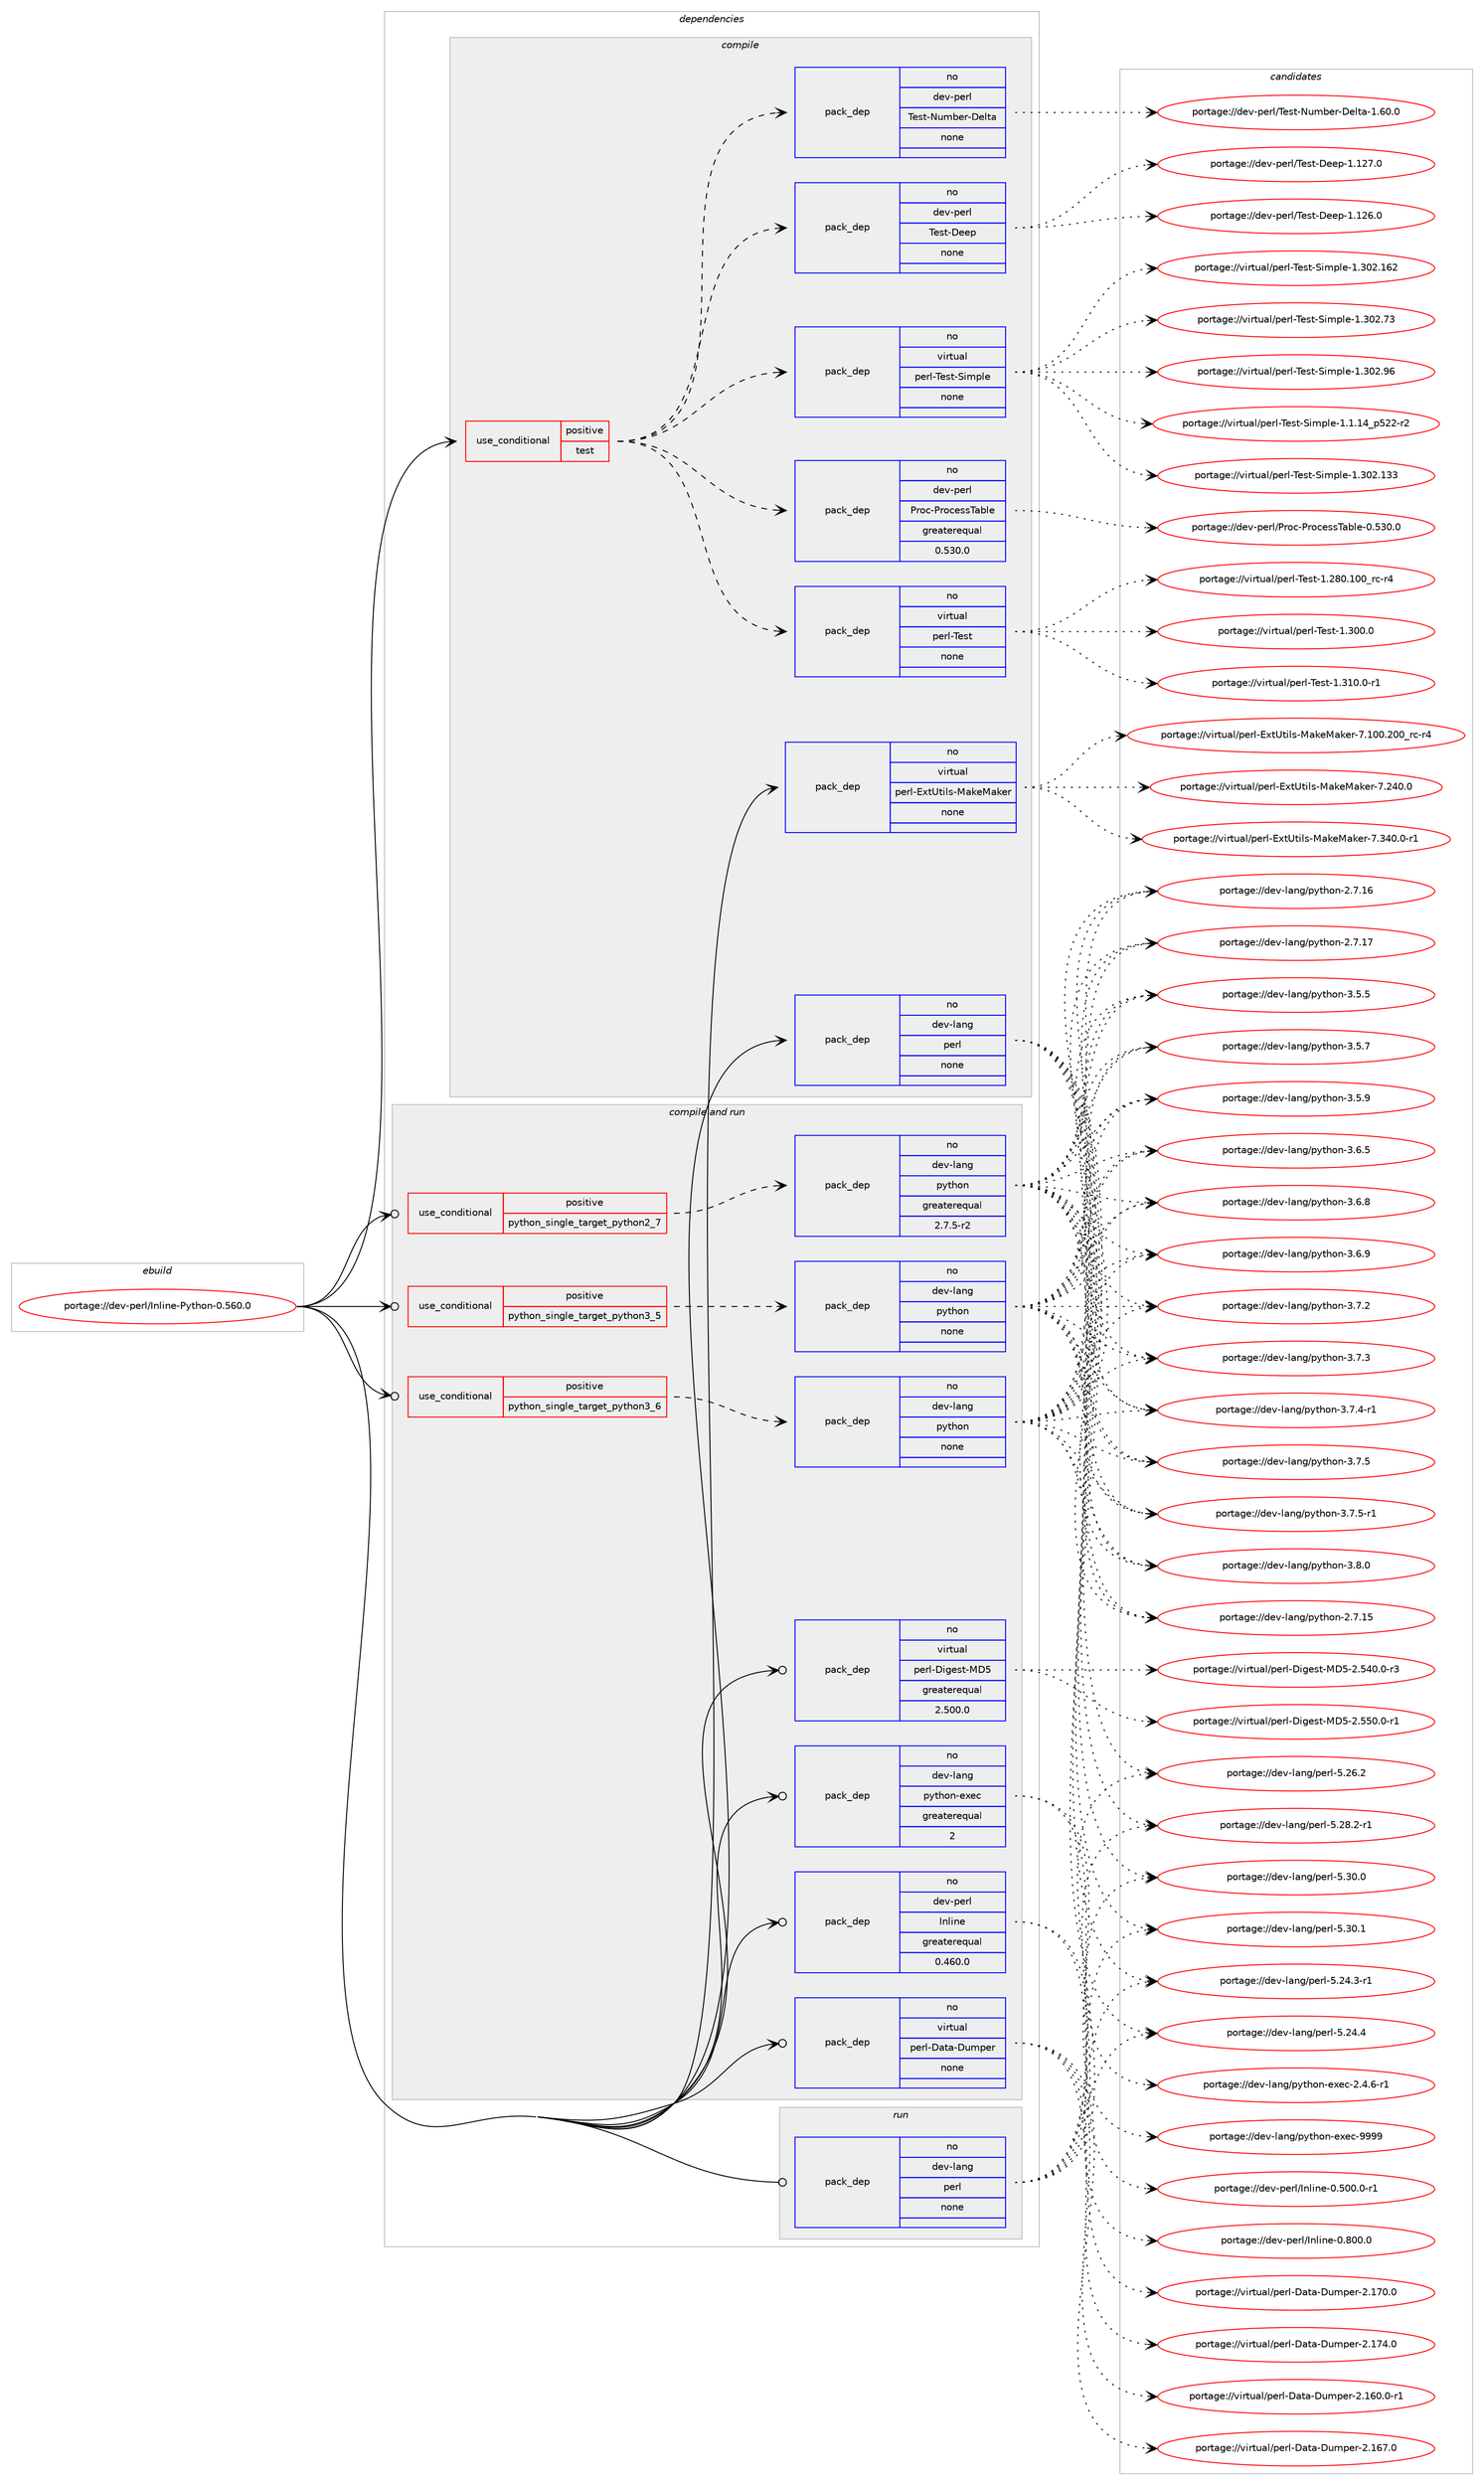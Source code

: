 digraph prolog {

# *************
# Graph options
# *************

newrank=true;
concentrate=true;
compound=true;
graph [rankdir=LR,fontname=Helvetica,fontsize=10,ranksep=1.5];#, ranksep=2.5, nodesep=0.2];
edge  [arrowhead=vee];
node  [fontname=Helvetica,fontsize=10];

# **********
# The ebuild
# **********

subgraph cluster_leftcol {
color=gray;
rank=same;
label=<<i>ebuild</i>>;
id [label="portage://dev-perl/Inline-Python-0.560.0", color=red, width=4, href="../dev-perl/Inline-Python-0.560.0.svg"];
}

# ****************
# The dependencies
# ****************

subgraph cluster_midcol {
color=gray;
label=<<i>dependencies</i>>;
subgraph cluster_compile {
fillcolor="#eeeeee";
style=filled;
label=<<i>compile</i>>;
subgraph cond23108 {
dependency114577 [label=<<TABLE BORDER="0" CELLBORDER="1" CELLSPACING="0" CELLPADDING="4"><TR><TD ROWSPAN="3" CELLPADDING="10">use_conditional</TD></TR><TR><TD>positive</TD></TR><TR><TD>test</TD></TR></TABLE>>, shape=none, color=red];
subgraph pack88286 {
dependency114578 [label=<<TABLE BORDER="0" CELLBORDER="1" CELLSPACING="0" CELLPADDING="4" WIDTH="220"><TR><TD ROWSPAN="6" CELLPADDING="30">pack_dep</TD></TR><TR><TD WIDTH="110">no</TD></TR><TR><TD>dev-perl</TD></TR><TR><TD>Proc-ProcessTable</TD></TR><TR><TD>greaterequal</TD></TR><TR><TD>0.530.0</TD></TR></TABLE>>, shape=none, color=blue];
}
dependency114577:e -> dependency114578:w [weight=20,style="dashed",arrowhead="vee"];
subgraph pack88287 {
dependency114579 [label=<<TABLE BORDER="0" CELLBORDER="1" CELLSPACING="0" CELLPADDING="4" WIDTH="220"><TR><TD ROWSPAN="6" CELLPADDING="30">pack_dep</TD></TR><TR><TD WIDTH="110">no</TD></TR><TR><TD>virtual</TD></TR><TR><TD>perl-Test-Simple</TD></TR><TR><TD>none</TD></TR><TR><TD></TD></TR></TABLE>>, shape=none, color=blue];
}
dependency114577:e -> dependency114579:w [weight=20,style="dashed",arrowhead="vee"];
subgraph pack88288 {
dependency114580 [label=<<TABLE BORDER="0" CELLBORDER="1" CELLSPACING="0" CELLPADDING="4" WIDTH="220"><TR><TD ROWSPAN="6" CELLPADDING="30">pack_dep</TD></TR><TR><TD WIDTH="110">no</TD></TR><TR><TD>dev-perl</TD></TR><TR><TD>Test-Deep</TD></TR><TR><TD>none</TD></TR><TR><TD></TD></TR></TABLE>>, shape=none, color=blue];
}
dependency114577:e -> dependency114580:w [weight=20,style="dashed",arrowhead="vee"];
subgraph pack88289 {
dependency114581 [label=<<TABLE BORDER="0" CELLBORDER="1" CELLSPACING="0" CELLPADDING="4" WIDTH="220"><TR><TD ROWSPAN="6" CELLPADDING="30">pack_dep</TD></TR><TR><TD WIDTH="110">no</TD></TR><TR><TD>dev-perl</TD></TR><TR><TD>Test-Number-Delta</TD></TR><TR><TD>none</TD></TR><TR><TD></TD></TR></TABLE>>, shape=none, color=blue];
}
dependency114577:e -> dependency114581:w [weight=20,style="dashed",arrowhead="vee"];
subgraph pack88290 {
dependency114582 [label=<<TABLE BORDER="0" CELLBORDER="1" CELLSPACING="0" CELLPADDING="4" WIDTH="220"><TR><TD ROWSPAN="6" CELLPADDING="30">pack_dep</TD></TR><TR><TD WIDTH="110">no</TD></TR><TR><TD>virtual</TD></TR><TR><TD>perl-Test</TD></TR><TR><TD>none</TD></TR><TR><TD></TD></TR></TABLE>>, shape=none, color=blue];
}
dependency114577:e -> dependency114582:w [weight=20,style="dashed",arrowhead="vee"];
}
id:e -> dependency114577:w [weight=20,style="solid",arrowhead="vee"];
subgraph pack88291 {
dependency114583 [label=<<TABLE BORDER="0" CELLBORDER="1" CELLSPACING="0" CELLPADDING="4" WIDTH="220"><TR><TD ROWSPAN="6" CELLPADDING="30">pack_dep</TD></TR><TR><TD WIDTH="110">no</TD></TR><TR><TD>dev-lang</TD></TR><TR><TD>perl</TD></TR><TR><TD>none</TD></TR><TR><TD></TD></TR></TABLE>>, shape=none, color=blue];
}
id:e -> dependency114583:w [weight=20,style="solid",arrowhead="vee"];
subgraph pack88292 {
dependency114584 [label=<<TABLE BORDER="0" CELLBORDER="1" CELLSPACING="0" CELLPADDING="4" WIDTH="220"><TR><TD ROWSPAN="6" CELLPADDING="30">pack_dep</TD></TR><TR><TD WIDTH="110">no</TD></TR><TR><TD>virtual</TD></TR><TR><TD>perl-ExtUtils-MakeMaker</TD></TR><TR><TD>none</TD></TR><TR><TD></TD></TR></TABLE>>, shape=none, color=blue];
}
id:e -> dependency114584:w [weight=20,style="solid",arrowhead="vee"];
}
subgraph cluster_compileandrun {
fillcolor="#eeeeee";
style=filled;
label=<<i>compile and run</i>>;
subgraph cond23109 {
dependency114585 [label=<<TABLE BORDER="0" CELLBORDER="1" CELLSPACING="0" CELLPADDING="4"><TR><TD ROWSPAN="3" CELLPADDING="10">use_conditional</TD></TR><TR><TD>positive</TD></TR><TR><TD>python_single_target_python2_7</TD></TR></TABLE>>, shape=none, color=red];
subgraph pack88293 {
dependency114586 [label=<<TABLE BORDER="0" CELLBORDER="1" CELLSPACING="0" CELLPADDING="4" WIDTH="220"><TR><TD ROWSPAN="6" CELLPADDING="30">pack_dep</TD></TR><TR><TD WIDTH="110">no</TD></TR><TR><TD>dev-lang</TD></TR><TR><TD>python</TD></TR><TR><TD>greaterequal</TD></TR><TR><TD>2.7.5-r2</TD></TR></TABLE>>, shape=none, color=blue];
}
dependency114585:e -> dependency114586:w [weight=20,style="dashed",arrowhead="vee"];
}
id:e -> dependency114585:w [weight=20,style="solid",arrowhead="odotvee"];
subgraph cond23110 {
dependency114587 [label=<<TABLE BORDER="0" CELLBORDER="1" CELLSPACING="0" CELLPADDING="4"><TR><TD ROWSPAN="3" CELLPADDING="10">use_conditional</TD></TR><TR><TD>positive</TD></TR><TR><TD>python_single_target_python3_5</TD></TR></TABLE>>, shape=none, color=red];
subgraph pack88294 {
dependency114588 [label=<<TABLE BORDER="0" CELLBORDER="1" CELLSPACING="0" CELLPADDING="4" WIDTH="220"><TR><TD ROWSPAN="6" CELLPADDING="30">pack_dep</TD></TR><TR><TD WIDTH="110">no</TD></TR><TR><TD>dev-lang</TD></TR><TR><TD>python</TD></TR><TR><TD>none</TD></TR><TR><TD></TD></TR></TABLE>>, shape=none, color=blue];
}
dependency114587:e -> dependency114588:w [weight=20,style="dashed",arrowhead="vee"];
}
id:e -> dependency114587:w [weight=20,style="solid",arrowhead="odotvee"];
subgraph cond23111 {
dependency114589 [label=<<TABLE BORDER="0" CELLBORDER="1" CELLSPACING="0" CELLPADDING="4"><TR><TD ROWSPAN="3" CELLPADDING="10">use_conditional</TD></TR><TR><TD>positive</TD></TR><TR><TD>python_single_target_python3_6</TD></TR></TABLE>>, shape=none, color=red];
subgraph pack88295 {
dependency114590 [label=<<TABLE BORDER="0" CELLBORDER="1" CELLSPACING="0" CELLPADDING="4" WIDTH="220"><TR><TD ROWSPAN="6" CELLPADDING="30">pack_dep</TD></TR><TR><TD WIDTH="110">no</TD></TR><TR><TD>dev-lang</TD></TR><TR><TD>python</TD></TR><TR><TD>none</TD></TR><TR><TD></TD></TR></TABLE>>, shape=none, color=blue];
}
dependency114589:e -> dependency114590:w [weight=20,style="dashed",arrowhead="vee"];
}
id:e -> dependency114589:w [weight=20,style="solid",arrowhead="odotvee"];
subgraph pack88296 {
dependency114591 [label=<<TABLE BORDER="0" CELLBORDER="1" CELLSPACING="0" CELLPADDING="4" WIDTH="220"><TR><TD ROWSPAN="6" CELLPADDING="30">pack_dep</TD></TR><TR><TD WIDTH="110">no</TD></TR><TR><TD>dev-lang</TD></TR><TR><TD>python-exec</TD></TR><TR><TD>greaterequal</TD></TR><TR><TD>2</TD></TR></TABLE>>, shape=none, color=blue];
}
id:e -> dependency114591:w [weight=20,style="solid",arrowhead="odotvee"];
subgraph pack88297 {
dependency114592 [label=<<TABLE BORDER="0" CELLBORDER="1" CELLSPACING="0" CELLPADDING="4" WIDTH="220"><TR><TD ROWSPAN="6" CELLPADDING="30">pack_dep</TD></TR><TR><TD WIDTH="110">no</TD></TR><TR><TD>dev-perl</TD></TR><TR><TD>Inline</TD></TR><TR><TD>greaterequal</TD></TR><TR><TD>0.460.0</TD></TR></TABLE>>, shape=none, color=blue];
}
id:e -> dependency114592:w [weight=20,style="solid",arrowhead="odotvee"];
subgraph pack88298 {
dependency114593 [label=<<TABLE BORDER="0" CELLBORDER="1" CELLSPACING="0" CELLPADDING="4" WIDTH="220"><TR><TD ROWSPAN="6" CELLPADDING="30">pack_dep</TD></TR><TR><TD WIDTH="110">no</TD></TR><TR><TD>virtual</TD></TR><TR><TD>perl-Data-Dumper</TD></TR><TR><TD>none</TD></TR><TR><TD></TD></TR></TABLE>>, shape=none, color=blue];
}
id:e -> dependency114593:w [weight=20,style="solid",arrowhead="odotvee"];
subgraph pack88299 {
dependency114594 [label=<<TABLE BORDER="0" CELLBORDER="1" CELLSPACING="0" CELLPADDING="4" WIDTH="220"><TR><TD ROWSPAN="6" CELLPADDING="30">pack_dep</TD></TR><TR><TD WIDTH="110">no</TD></TR><TR><TD>virtual</TD></TR><TR><TD>perl-Digest-MD5</TD></TR><TR><TD>greaterequal</TD></TR><TR><TD>2.500.0</TD></TR></TABLE>>, shape=none, color=blue];
}
id:e -> dependency114594:w [weight=20,style="solid",arrowhead="odotvee"];
}
subgraph cluster_run {
fillcolor="#eeeeee";
style=filled;
label=<<i>run</i>>;
subgraph pack88300 {
dependency114595 [label=<<TABLE BORDER="0" CELLBORDER="1" CELLSPACING="0" CELLPADDING="4" WIDTH="220"><TR><TD ROWSPAN="6" CELLPADDING="30">pack_dep</TD></TR><TR><TD WIDTH="110">no</TD></TR><TR><TD>dev-lang</TD></TR><TR><TD>perl</TD></TR><TR><TD>none</TD></TR><TR><TD></TD></TR></TABLE>>, shape=none, color=blue];
}
id:e -> dependency114595:w [weight=20,style="solid",arrowhead="odot"];
}
}

# **************
# The candidates
# **************

subgraph cluster_choices {
rank=same;
color=gray;
label=<<i>candidates</i>>;

subgraph choice88286 {
color=black;
nodesep=1;
choiceportage100101118451121011141084780114111994580114111991011151158497981081014548465351484648 [label="portage://dev-perl/Proc-ProcessTable-0.530.0", color=red, width=4,href="../dev-perl/Proc-ProcessTable-0.530.0.svg"];
dependency114578:e -> choiceportage100101118451121011141084780114111994580114111991011151158497981081014548465351484648:w [style=dotted,weight="100"];
}
subgraph choice88287 {
color=black;
nodesep=1;
choiceportage11810511411611797108471121011141084584101115116458310510911210810145494649464952951125350504511450 [label="portage://virtual/perl-Test-Simple-1.1.14_p522-r2", color=red, width=4,href="../virtual/perl-Test-Simple-1.1.14_p522-r2.svg"];
choiceportage11810511411611797108471121011141084584101115116458310510911210810145494651485046495151 [label="portage://virtual/perl-Test-Simple-1.302.133", color=red, width=4,href="../virtual/perl-Test-Simple-1.302.133.svg"];
choiceportage11810511411611797108471121011141084584101115116458310510911210810145494651485046495450 [label="portage://virtual/perl-Test-Simple-1.302.162", color=red, width=4,href="../virtual/perl-Test-Simple-1.302.162.svg"];
choiceportage118105114116117971084711210111410845841011151164583105109112108101454946514850465551 [label="portage://virtual/perl-Test-Simple-1.302.73", color=red, width=4,href="../virtual/perl-Test-Simple-1.302.73.svg"];
choiceportage118105114116117971084711210111410845841011151164583105109112108101454946514850465754 [label="portage://virtual/perl-Test-Simple-1.302.96", color=red, width=4,href="../virtual/perl-Test-Simple-1.302.96.svg"];
dependency114579:e -> choiceportage11810511411611797108471121011141084584101115116458310510911210810145494649464952951125350504511450:w [style=dotted,weight="100"];
dependency114579:e -> choiceportage11810511411611797108471121011141084584101115116458310510911210810145494651485046495151:w [style=dotted,weight="100"];
dependency114579:e -> choiceportage11810511411611797108471121011141084584101115116458310510911210810145494651485046495450:w [style=dotted,weight="100"];
dependency114579:e -> choiceportage118105114116117971084711210111410845841011151164583105109112108101454946514850465551:w [style=dotted,weight="100"];
dependency114579:e -> choiceportage118105114116117971084711210111410845841011151164583105109112108101454946514850465754:w [style=dotted,weight="100"];
}
subgraph choice88288 {
color=black;
nodesep=1;
choiceportage10010111845112101114108478410111511645681011011124549464950544648 [label="portage://dev-perl/Test-Deep-1.126.0", color=red, width=4,href="../dev-perl/Test-Deep-1.126.0.svg"];
choiceportage10010111845112101114108478410111511645681011011124549464950554648 [label="portage://dev-perl/Test-Deep-1.127.0", color=red, width=4,href="../dev-perl/Test-Deep-1.127.0.svg"];
dependency114580:e -> choiceportage10010111845112101114108478410111511645681011011124549464950544648:w [style=dotted,weight="100"];
dependency114580:e -> choiceportage10010111845112101114108478410111511645681011011124549464950554648:w [style=dotted,weight="100"];
}
subgraph choice88289 {
color=black;
nodesep=1;
choiceportage10010111845112101114108478410111511645781171099810111445681011081169745494654484648 [label="portage://dev-perl/Test-Number-Delta-1.60.0", color=red, width=4,href="../dev-perl/Test-Number-Delta-1.60.0.svg"];
dependency114581:e -> choiceportage10010111845112101114108478410111511645781171099810111445681011081169745494654484648:w [style=dotted,weight="100"];
}
subgraph choice88290 {
color=black;
nodesep=1;
choiceportage118105114116117971084711210111410845841011151164549465056484649484895114994511452 [label="portage://virtual/perl-Test-1.280.100_rc-r4", color=red, width=4,href="../virtual/perl-Test-1.280.100_rc-r4.svg"];
choiceportage118105114116117971084711210111410845841011151164549465148484648 [label="portage://virtual/perl-Test-1.300.0", color=red, width=4,href="../virtual/perl-Test-1.300.0.svg"];
choiceportage1181051141161179710847112101114108458410111511645494651494846484511449 [label="portage://virtual/perl-Test-1.310.0-r1", color=red, width=4,href="../virtual/perl-Test-1.310.0-r1.svg"];
dependency114582:e -> choiceportage118105114116117971084711210111410845841011151164549465056484649484895114994511452:w [style=dotted,weight="100"];
dependency114582:e -> choiceportage118105114116117971084711210111410845841011151164549465148484648:w [style=dotted,weight="100"];
dependency114582:e -> choiceportage1181051141161179710847112101114108458410111511645494651494846484511449:w [style=dotted,weight="100"];
}
subgraph choice88291 {
color=black;
nodesep=1;
choiceportage100101118451089711010347112101114108455346505246514511449 [label="portage://dev-lang/perl-5.24.3-r1", color=red, width=4,href="../dev-lang/perl-5.24.3-r1.svg"];
choiceportage10010111845108971101034711210111410845534650524652 [label="portage://dev-lang/perl-5.24.4", color=red, width=4,href="../dev-lang/perl-5.24.4.svg"];
choiceportage10010111845108971101034711210111410845534650544650 [label="portage://dev-lang/perl-5.26.2", color=red, width=4,href="../dev-lang/perl-5.26.2.svg"];
choiceportage100101118451089711010347112101114108455346505646504511449 [label="portage://dev-lang/perl-5.28.2-r1", color=red, width=4,href="../dev-lang/perl-5.28.2-r1.svg"];
choiceportage10010111845108971101034711210111410845534651484648 [label="portage://dev-lang/perl-5.30.0", color=red, width=4,href="../dev-lang/perl-5.30.0.svg"];
choiceportage10010111845108971101034711210111410845534651484649 [label="portage://dev-lang/perl-5.30.1", color=red, width=4,href="../dev-lang/perl-5.30.1.svg"];
dependency114583:e -> choiceportage100101118451089711010347112101114108455346505246514511449:w [style=dotted,weight="100"];
dependency114583:e -> choiceportage10010111845108971101034711210111410845534650524652:w [style=dotted,weight="100"];
dependency114583:e -> choiceportage10010111845108971101034711210111410845534650544650:w [style=dotted,weight="100"];
dependency114583:e -> choiceportage100101118451089711010347112101114108455346505646504511449:w [style=dotted,weight="100"];
dependency114583:e -> choiceportage10010111845108971101034711210111410845534651484648:w [style=dotted,weight="100"];
dependency114583:e -> choiceportage10010111845108971101034711210111410845534651484649:w [style=dotted,weight="100"];
}
subgraph choice88292 {
color=black;
nodesep=1;
choiceportage118105114116117971084711210111410845691201168511610510811545779710710177971071011144555464948484650484895114994511452 [label="portage://virtual/perl-ExtUtils-MakeMaker-7.100.200_rc-r4", color=red, width=4,href="../virtual/perl-ExtUtils-MakeMaker-7.100.200_rc-r4.svg"];
choiceportage118105114116117971084711210111410845691201168511610510811545779710710177971071011144555465052484648 [label="portage://virtual/perl-ExtUtils-MakeMaker-7.240.0", color=red, width=4,href="../virtual/perl-ExtUtils-MakeMaker-7.240.0.svg"];
choiceportage1181051141161179710847112101114108456912011685116105108115457797107101779710710111445554651524846484511449 [label="portage://virtual/perl-ExtUtils-MakeMaker-7.340.0-r1", color=red, width=4,href="../virtual/perl-ExtUtils-MakeMaker-7.340.0-r1.svg"];
dependency114584:e -> choiceportage118105114116117971084711210111410845691201168511610510811545779710710177971071011144555464948484650484895114994511452:w [style=dotted,weight="100"];
dependency114584:e -> choiceportage118105114116117971084711210111410845691201168511610510811545779710710177971071011144555465052484648:w [style=dotted,weight="100"];
dependency114584:e -> choiceportage1181051141161179710847112101114108456912011685116105108115457797107101779710710111445554651524846484511449:w [style=dotted,weight="100"];
}
subgraph choice88293 {
color=black;
nodesep=1;
choiceportage10010111845108971101034711212111610411111045504655464953 [label="portage://dev-lang/python-2.7.15", color=red, width=4,href="../dev-lang/python-2.7.15.svg"];
choiceportage10010111845108971101034711212111610411111045504655464954 [label="portage://dev-lang/python-2.7.16", color=red, width=4,href="../dev-lang/python-2.7.16.svg"];
choiceportage10010111845108971101034711212111610411111045504655464955 [label="portage://dev-lang/python-2.7.17", color=red, width=4,href="../dev-lang/python-2.7.17.svg"];
choiceportage100101118451089711010347112121116104111110455146534653 [label="portage://dev-lang/python-3.5.5", color=red, width=4,href="../dev-lang/python-3.5.5.svg"];
choiceportage100101118451089711010347112121116104111110455146534655 [label="portage://dev-lang/python-3.5.7", color=red, width=4,href="../dev-lang/python-3.5.7.svg"];
choiceportage100101118451089711010347112121116104111110455146534657 [label="portage://dev-lang/python-3.5.9", color=red, width=4,href="../dev-lang/python-3.5.9.svg"];
choiceportage100101118451089711010347112121116104111110455146544653 [label="portage://dev-lang/python-3.6.5", color=red, width=4,href="../dev-lang/python-3.6.5.svg"];
choiceportage100101118451089711010347112121116104111110455146544656 [label="portage://dev-lang/python-3.6.8", color=red, width=4,href="../dev-lang/python-3.6.8.svg"];
choiceportage100101118451089711010347112121116104111110455146544657 [label="portage://dev-lang/python-3.6.9", color=red, width=4,href="../dev-lang/python-3.6.9.svg"];
choiceportage100101118451089711010347112121116104111110455146554650 [label="portage://dev-lang/python-3.7.2", color=red, width=4,href="../dev-lang/python-3.7.2.svg"];
choiceportage100101118451089711010347112121116104111110455146554651 [label="portage://dev-lang/python-3.7.3", color=red, width=4,href="../dev-lang/python-3.7.3.svg"];
choiceportage1001011184510897110103471121211161041111104551465546524511449 [label="portage://dev-lang/python-3.7.4-r1", color=red, width=4,href="../dev-lang/python-3.7.4-r1.svg"];
choiceportage100101118451089711010347112121116104111110455146554653 [label="portage://dev-lang/python-3.7.5", color=red, width=4,href="../dev-lang/python-3.7.5.svg"];
choiceportage1001011184510897110103471121211161041111104551465546534511449 [label="portage://dev-lang/python-3.7.5-r1", color=red, width=4,href="../dev-lang/python-3.7.5-r1.svg"];
choiceportage100101118451089711010347112121116104111110455146564648 [label="portage://dev-lang/python-3.8.0", color=red, width=4,href="../dev-lang/python-3.8.0.svg"];
dependency114586:e -> choiceportage10010111845108971101034711212111610411111045504655464953:w [style=dotted,weight="100"];
dependency114586:e -> choiceportage10010111845108971101034711212111610411111045504655464954:w [style=dotted,weight="100"];
dependency114586:e -> choiceportage10010111845108971101034711212111610411111045504655464955:w [style=dotted,weight="100"];
dependency114586:e -> choiceportage100101118451089711010347112121116104111110455146534653:w [style=dotted,weight="100"];
dependency114586:e -> choiceportage100101118451089711010347112121116104111110455146534655:w [style=dotted,weight="100"];
dependency114586:e -> choiceportage100101118451089711010347112121116104111110455146534657:w [style=dotted,weight="100"];
dependency114586:e -> choiceportage100101118451089711010347112121116104111110455146544653:w [style=dotted,weight="100"];
dependency114586:e -> choiceportage100101118451089711010347112121116104111110455146544656:w [style=dotted,weight="100"];
dependency114586:e -> choiceportage100101118451089711010347112121116104111110455146544657:w [style=dotted,weight="100"];
dependency114586:e -> choiceportage100101118451089711010347112121116104111110455146554650:w [style=dotted,weight="100"];
dependency114586:e -> choiceportage100101118451089711010347112121116104111110455146554651:w [style=dotted,weight="100"];
dependency114586:e -> choiceportage1001011184510897110103471121211161041111104551465546524511449:w [style=dotted,weight="100"];
dependency114586:e -> choiceportage100101118451089711010347112121116104111110455146554653:w [style=dotted,weight="100"];
dependency114586:e -> choiceportage1001011184510897110103471121211161041111104551465546534511449:w [style=dotted,weight="100"];
dependency114586:e -> choiceportage100101118451089711010347112121116104111110455146564648:w [style=dotted,weight="100"];
}
subgraph choice88294 {
color=black;
nodesep=1;
choiceportage10010111845108971101034711212111610411111045504655464953 [label="portage://dev-lang/python-2.7.15", color=red, width=4,href="../dev-lang/python-2.7.15.svg"];
choiceportage10010111845108971101034711212111610411111045504655464954 [label="portage://dev-lang/python-2.7.16", color=red, width=4,href="../dev-lang/python-2.7.16.svg"];
choiceportage10010111845108971101034711212111610411111045504655464955 [label="portage://dev-lang/python-2.7.17", color=red, width=4,href="../dev-lang/python-2.7.17.svg"];
choiceportage100101118451089711010347112121116104111110455146534653 [label="portage://dev-lang/python-3.5.5", color=red, width=4,href="../dev-lang/python-3.5.5.svg"];
choiceportage100101118451089711010347112121116104111110455146534655 [label="portage://dev-lang/python-3.5.7", color=red, width=4,href="../dev-lang/python-3.5.7.svg"];
choiceportage100101118451089711010347112121116104111110455146534657 [label="portage://dev-lang/python-3.5.9", color=red, width=4,href="../dev-lang/python-3.5.9.svg"];
choiceportage100101118451089711010347112121116104111110455146544653 [label="portage://dev-lang/python-3.6.5", color=red, width=4,href="../dev-lang/python-3.6.5.svg"];
choiceportage100101118451089711010347112121116104111110455146544656 [label="portage://dev-lang/python-3.6.8", color=red, width=4,href="../dev-lang/python-3.6.8.svg"];
choiceportage100101118451089711010347112121116104111110455146544657 [label="portage://dev-lang/python-3.6.9", color=red, width=4,href="../dev-lang/python-3.6.9.svg"];
choiceportage100101118451089711010347112121116104111110455146554650 [label="portage://dev-lang/python-3.7.2", color=red, width=4,href="../dev-lang/python-3.7.2.svg"];
choiceportage100101118451089711010347112121116104111110455146554651 [label="portage://dev-lang/python-3.7.3", color=red, width=4,href="../dev-lang/python-3.7.3.svg"];
choiceportage1001011184510897110103471121211161041111104551465546524511449 [label="portage://dev-lang/python-3.7.4-r1", color=red, width=4,href="../dev-lang/python-3.7.4-r1.svg"];
choiceportage100101118451089711010347112121116104111110455146554653 [label="portage://dev-lang/python-3.7.5", color=red, width=4,href="../dev-lang/python-3.7.5.svg"];
choiceportage1001011184510897110103471121211161041111104551465546534511449 [label="portage://dev-lang/python-3.7.5-r1", color=red, width=4,href="../dev-lang/python-3.7.5-r1.svg"];
choiceportage100101118451089711010347112121116104111110455146564648 [label="portage://dev-lang/python-3.8.0", color=red, width=4,href="../dev-lang/python-3.8.0.svg"];
dependency114588:e -> choiceportage10010111845108971101034711212111610411111045504655464953:w [style=dotted,weight="100"];
dependency114588:e -> choiceportage10010111845108971101034711212111610411111045504655464954:w [style=dotted,weight="100"];
dependency114588:e -> choiceportage10010111845108971101034711212111610411111045504655464955:w [style=dotted,weight="100"];
dependency114588:e -> choiceportage100101118451089711010347112121116104111110455146534653:w [style=dotted,weight="100"];
dependency114588:e -> choiceportage100101118451089711010347112121116104111110455146534655:w [style=dotted,weight="100"];
dependency114588:e -> choiceportage100101118451089711010347112121116104111110455146534657:w [style=dotted,weight="100"];
dependency114588:e -> choiceportage100101118451089711010347112121116104111110455146544653:w [style=dotted,weight="100"];
dependency114588:e -> choiceportage100101118451089711010347112121116104111110455146544656:w [style=dotted,weight="100"];
dependency114588:e -> choiceportage100101118451089711010347112121116104111110455146544657:w [style=dotted,weight="100"];
dependency114588:e -> choiceportage100101118451089711010347112121116104111110455146554650:w [style=dotted,weight="100"];
dependency114588:e -> choiceportage100101118451089711010347112121116104111110455146554651:w [style=dotted,weight="100"];
dependency114588:e -> choiceportage1001011184510897110103471121211161041111104551465546524511449:w [style=dotted,weight="100"];
dependency114588:e -> choiceportage100101118451089711010347112121116104111110455146554653:w [style=dotted,weight="100"];
dependency114588:e -> choiceportage1001011184510897110103471121211161041111104551465546534511449:w [style=dotted,weight="100"];
dependency114588:e -> choiceportage100101118451089711010347112121116104111110455146564648:w [style=dotted,weight="100"];
}
subgraph choice88295 {
color=black;
nodesep=1;
choiceportage10010111845108971101034711212111610411111045504655464953 [label="portage://dev-lang/python-2.7.15", color=red, width=4,href="../dev-lang/python-2.7.15.svg"];
choiceportage10010111845108971101034711212111610411111045504655464954 [label="portage://dev-lang/python-2.7.16", color=red, width=4,href="../dev-lang/python-2.7.16.svg"];
choiceportage10010111845108971101034711212111610411111045504655464955 [label="portage://dev-lang/python-2.7.17", color=red, width=4,href="../dev-lang/python-2.7.17.svg"];
choiceportage100101118451089711010347112121116104111110455146534653 [label="portage://dev-lang/python-3.5.5", color=red, width=4,href="../dev-lang/python-3.5.5.svg"];
choiceportage100101118451089711010347112121116104111110455146534655 [label="portage://dev-lang/python-3.5.7", color=red, width=4,href="../dev-lang/python-3.5.7.svg"];
choiceportage100101118451089711010347112121116104111110455146534657 [label="portage://dev-lang/python-3.5.9", color=red, width=4,href="../dev-lang/python-3.5.9.svg"];
choiceportage100101118451089711010347112121116104111110455146544653 [label="portage://dev-lang/python-3.6.5", color=red, width=4,href="../dev-lang/python-3.6.5.svg"];
choiceportage100101118451089711010347112121116104111110455146544656 [label="portage://dev-lang/python-3.6.8", color=red, width=4,href="../dev-lang/python-3.6.8.svg"];
choiceportage100101118451089711010347112121116104111110455146544657 [label="portage://dev-lang/python-3.6.9", color=red, width=4,href="../dev-lang/python-3.6.9.svg"];
choiceportage100101118451089711010347112121116104111110455146554650 [label="portage://dev-lang/python-3.7.2", color=red, width=4,href="../dev-lang/python-3.7.2.svg"];
choiceportage100101118451089711010347112121116104111110455146554651 [label="portage://dev-lang/python-3.7.3", color=red, width=4,href="../dev-lang/python-3.7.3.svg"];
choiceportage1001011184510897110103471121211161041111104551465546524511449 [label="portage://dev-lang/python-3.7.4-r1", color=red, width=4,href="../dev-lang/python-3.7.4-r1.svg"];
choiceportage100101118451089711010347112121116104111110455146554653 [label="portage://dev-lang/python-3.7.5", color=red, width=4,href="../dev-lang/python-3.7.5.svg"];
choiceportage1001011184510897110103471121211161041111104551465546534511449 [label="portage://dev-lang/python-3.7.5-r1", color=red, width=4,href="../dev-lang/python-3.7.5-r1.svg"];
choiceportage100101118451089711010347112121116104111110455146564648 [label="portage://dev-lang/python-3.8.0", color=red, width=4,href="../dev-lang/python-3.8.0.svg"];
dependency114590:e -> choiceportage10010111845108971101034711212111610411111045504655464953:w [style=dotted,weight="100"];
dependency114590:e -> choiceportage10010111845108971101034711212111610411111045504655464954:w [style=dotted,weight="100"];
dependency114590:e -> choiceportage10010111845108971101034711212111610411111045504655464955:w [style=dotted,weight="100"];
dependency114590:e -> choiceportage100101118451089711010347112121116104111110455146534653:w [style=dotted,weight="100"];
dependency114590:e -> choiceportage100101118451089711010347112121116104111110455146534655:w [style=dotted,weight="100"];
dependency114590:e -> choiceportage100101118451089711010347112121116104111110455146534657:w [style=dotted,weight="100"];
dependency114590:e -> choiceportage100101118451089711010347112121116104111110455146544653:w [style=dotted,weight="100"];
dependency114590:e -> choiceportage100101118451089711010347112121116104111110455146544656:w [style=dotted,weight="100"];
dependency114590:e -> choiceportage100101118451089711010347112121116104111110455146544657:w [style=dotted,weight="100"];
dependency114590:e -> choiceportage100101118451089711010347112121116104111110455146554650:w [style=dotted,weight="100"];
dependency114590:e -> choiceportage100101118451089711010347112121116104111110455146554651:w [style=dotted,weight="100"];
dependency114590:e -> choiceportage1001011184510897110103471121211161041111104551465546524511449:w [style=dotted,weight="100"];
dependency114590:e -> choiceportage100101118451089711010347112121116104111110455146554653:w [style=dotted,weight="100"];
dependency114590:e -> choiceportage1001011184510897110103471121211161041111104551465546534511449:w [style=dotted,weight="100"];
dependency114590:e -> choiceportage100101118451089711010347112121116104111110455146564648:w [style=dotted,weight="100"];
}
subgraph choice88296 {
color=black;
nodesep=1;
choiceportage10010111845108971101034711212111610411111045101120101994550465246544511449 [label="portage://dev-lang/python-exec-2.4.6-r1", color=red, width=4,href="../dev-lang/python-exec-2.4.6-r1.svg"];
choiceportage10010111845108971101034711212111610411111045101120101994557575757 [label="portage://dev-lang/python-exec-9999", color=red, width=4,href="../dev-lang/python-exec-9999.svg"];
dependency114591:e -> choiceportage10010111845108971101034711212111610411111045101120101994550465246544511449:w [style=dotted,weight="100"];
dependency114591:e -> choiceportage10010111845108971101034711212111610411111045101120101994557575757:w [style=dotted,weight="100"];
}
subgraph choice88297 {
color=black;
nodesep=1;
choiceportage10010111845112101114108477311010810511010145484653484846484511449 [label="portage://dev-perl/Inline-0.500.0-r1", color=red, width=4,href="../dev-perl/Inline-0.500.0-r1.svg"];
choiceportage1001011184511210111410847731101081051101014548465648484648 [label="portage://dev-perl/Inline-0.800.0", color=red, width=4,href="../dev-perl/Inline-0.800.0.svg"];
dependency114592:e -> choiceportage10010111845112101114108477311010810511010145484653484846484511449:w [style=dotted,weight="100"];
dependency114592:e -> choiceportage1001011184511210111410847731101081051101014548465648484648:w [style=dotted,weight="100"];
}
subgraph choice88298 {
color=black;
nodesep=1;
choiceportage118105114116117971084711210111410845689711697456811710911210111445504649544846484511449 [label="portage://virtual/perl-Data-Dumper-2.160.0-r1", color=red, width=4,href="../virtual/perl-Data-Dumper-2.160.0-r1.svg"];
choiceportage11810511411611797108471121011141084568971169745681171091121011144550464954554648 [label="portage://virtual/perl-Data-Dumper-2.167.0", color=red, width=4,href="../virtual/perl-Data-Dumper-2.167.0.svg"];
choiceportage11810511411611797108471121011141084568971169745681171091121011144550464955484648 [label="portage://virtual/perl-Data-Dumper-2.170.0", color=red, width=4,href="../virtual/perl-Data-Dumper-2.170.0.svg"];
choiceportage11810511411611797108471121011141084568971169745681171091121011144550464955524648 [label="portage://virtual/perl-Data-Dumper-2.174.0", color=red, width=4,href="../virtual/perl-Data-Dumper-2.174.0.svg"];
dependency114593:e -> choiceportage118105114116117971084711210111410845689711697456811710911210111445504649544846484511449:w [style=dotted,weight="100"];
dependency114593:e -> choiceportage11810511411611797108471121011141084568971169745681171091121011144550464954554648:w [style=dotted,weight="100"];
dependency114593:e -> choiceportage11810511411611797108471121011141084568971169745681171091121011144550464955484648:w [style=dotted,weight="100"];
dependency114593:e -> choiceportage11810511411611797108471121011141084568971169745681171091121011144550464955524648:w [style=dotted,weight="100"];
}
subgraph choice88299 {
color=black;
nodesep=1;
choiceportage118105114116117971084711210111410845681051031011151164577685345504653524846484511451 [label="portage://virtual/perl-Digest-MD5-2.540.0-r3", color=red, width=4,href="../virtual/perl-Digest-MD5-2.540.0-r3.svg"];
choiceportage118105114116117971084711210111410845681051031011151164577685345504653534846484511449 [label="portage://virtual/perl-Digest-MD5-2.550.0-r1", color=red, width=4,href="../virtual/perl-Digest-MD5-2.550.0-r1.svg"];
dependency114594:e -> choiceportage118105114116117971084711210111410845681051031011151164577685345504653524846484511451:w [style=dotted,weight="100"];
dependency114594:e -> choiceportage118105114116117971084711210111410845681051031011151164577685345504653534846484511449:w [style=dotted,weight="100"];
}
subgraph choice88300 {
color=black;
nodesep=1;
choiceportage100101118451089711010347112101114108455346505246514511449 [label="portage://dev-lang/perl-5.24.3-r1", color=red, width=4,href="../dev-lang/perl-5.24.3-r1.svg"];
choiceportage10010111845108971101034711210111410845534650524652 [label="portage://dev-lang/perl-5.24.4", color=red, width=4,href="../dev-lang/perl-5.24.4.svg"];
choiceportage10010111845108971101034711210111410845534650544650 [label="portage://dev-lang/perl-5.26.2", color=red, width=4,href="../dev-lang/perl-5.26.2.svg"];
choiceportage100101118451089711010347112101114108455346505646504511449 [label="portage://dev-lang/perl-5.28.2-r1", color=red, width=4,href="../dev-lang/perl-5.28.2-r1.svg"];
choiceportage10010111845108971101034711210111410845534651484648 [label="portage://dev-lang/perl-5.30.0", color=red, width=4,href="../dev-lang/perl-5.30.0.svg"];
choiceportage10010111845108971101034711210111410845534651484649 [label="portage://dev-lang/perl-5.30.1", color=red, width=4,href="../dev-lang/perl-5.30.1.svg"];
dependency114595:e -> choiceportage100101118451089711010347112101114108455346505246514511449:w [style=dotted,weight="100"];
dependency114595:e -> choiceportage10010111845108971101034711210111410845534650524652:w [style=dotted,weight="100"];
dependency114595:e -> choiceportage10010111845108971101034711210111410845534650544650:w [style=dotted,weight="100"];
dependency114595:e -> choiceportage100101118451089711010347112101114108455346505646504511449:w [style=dotted,weight="100"];
dependency114595:e -> choiceportage10010111845108971101034711210111410845534651484648:w [style=dotted,weight="100"];
dependency114595:e -> choiceportage10010111845108971101034711210111410845534651484649:w [style=dotted,weight="100"];
}
}

}
